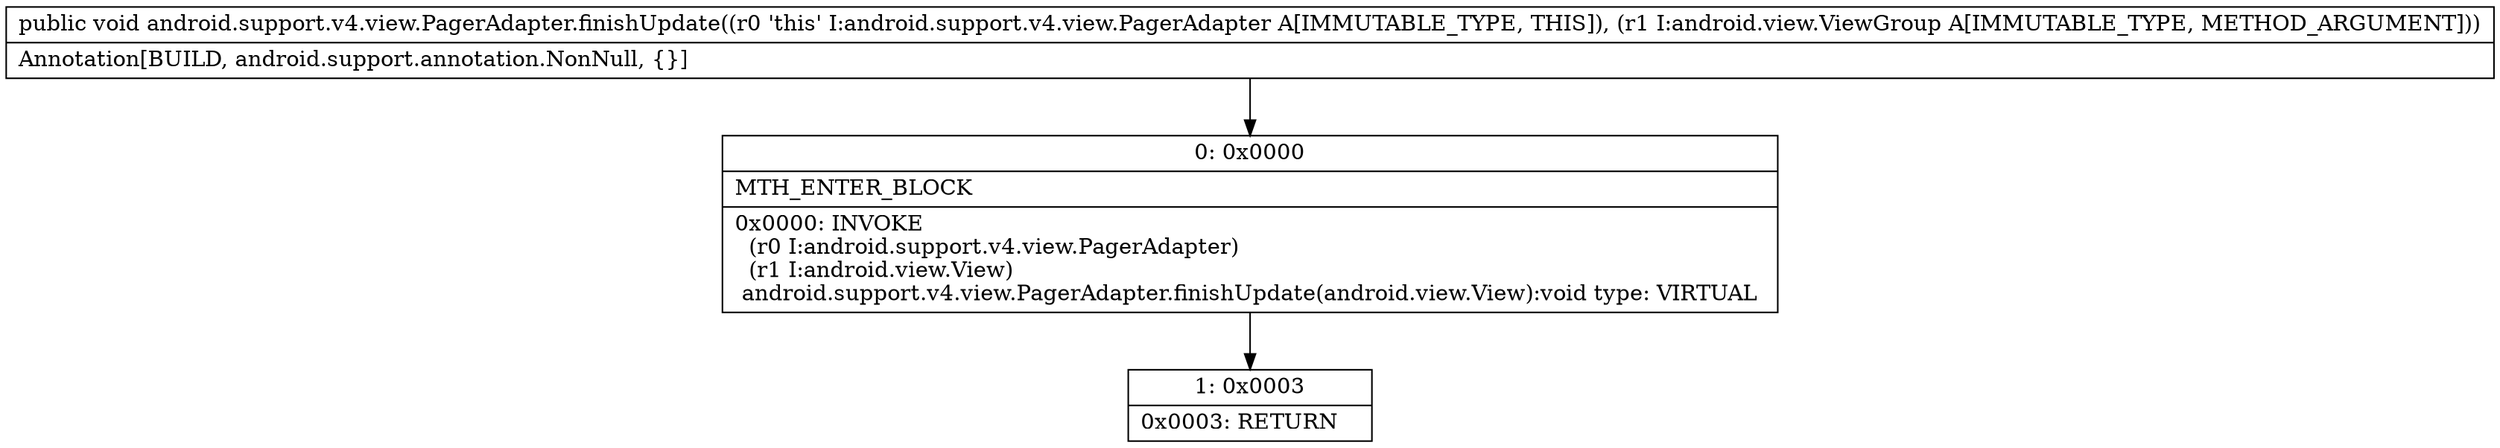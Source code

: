 digraph "CFG forandroid.support.v4.view.PagerAdapter.finishUpdate(Landroid\/view\/ViewGroup;)V" {
Node_0 [shape=record,label="{0\:\ 0x0000|MTH_ENTER_BLOCK\l|0x0000: INVOKE  \l  (r0 I:android.support.v4.view.PagerAdapter)\l  (r1 I:android.view.View)\l android.support.v4.view.PagerAdapter.finishUpdate(android.view.View):void type: VIRTUAL \l}"];
Node_1 [shape=record,label="{1\:\ 0x0003|0x0003: RETURN   \l}"];
MethodNode[shape=record,label="{public void android.support.v4.view.PagerAdapter.finishUpdate((r0 'this' I:android.support.v4.view.PagerAdapter A[IMMUTABLE_TYPE, THIS]), (r1 I:android.view.ViewGroup A[IMMUTABLE_TYPE, METHOD_ARGUMENT]))  | Annotation[BUILD, android.support.annotation.NonNull, \{\}]\l}"];
MethodNode -> Node_0;
Node_0 -> Node_1;
}

